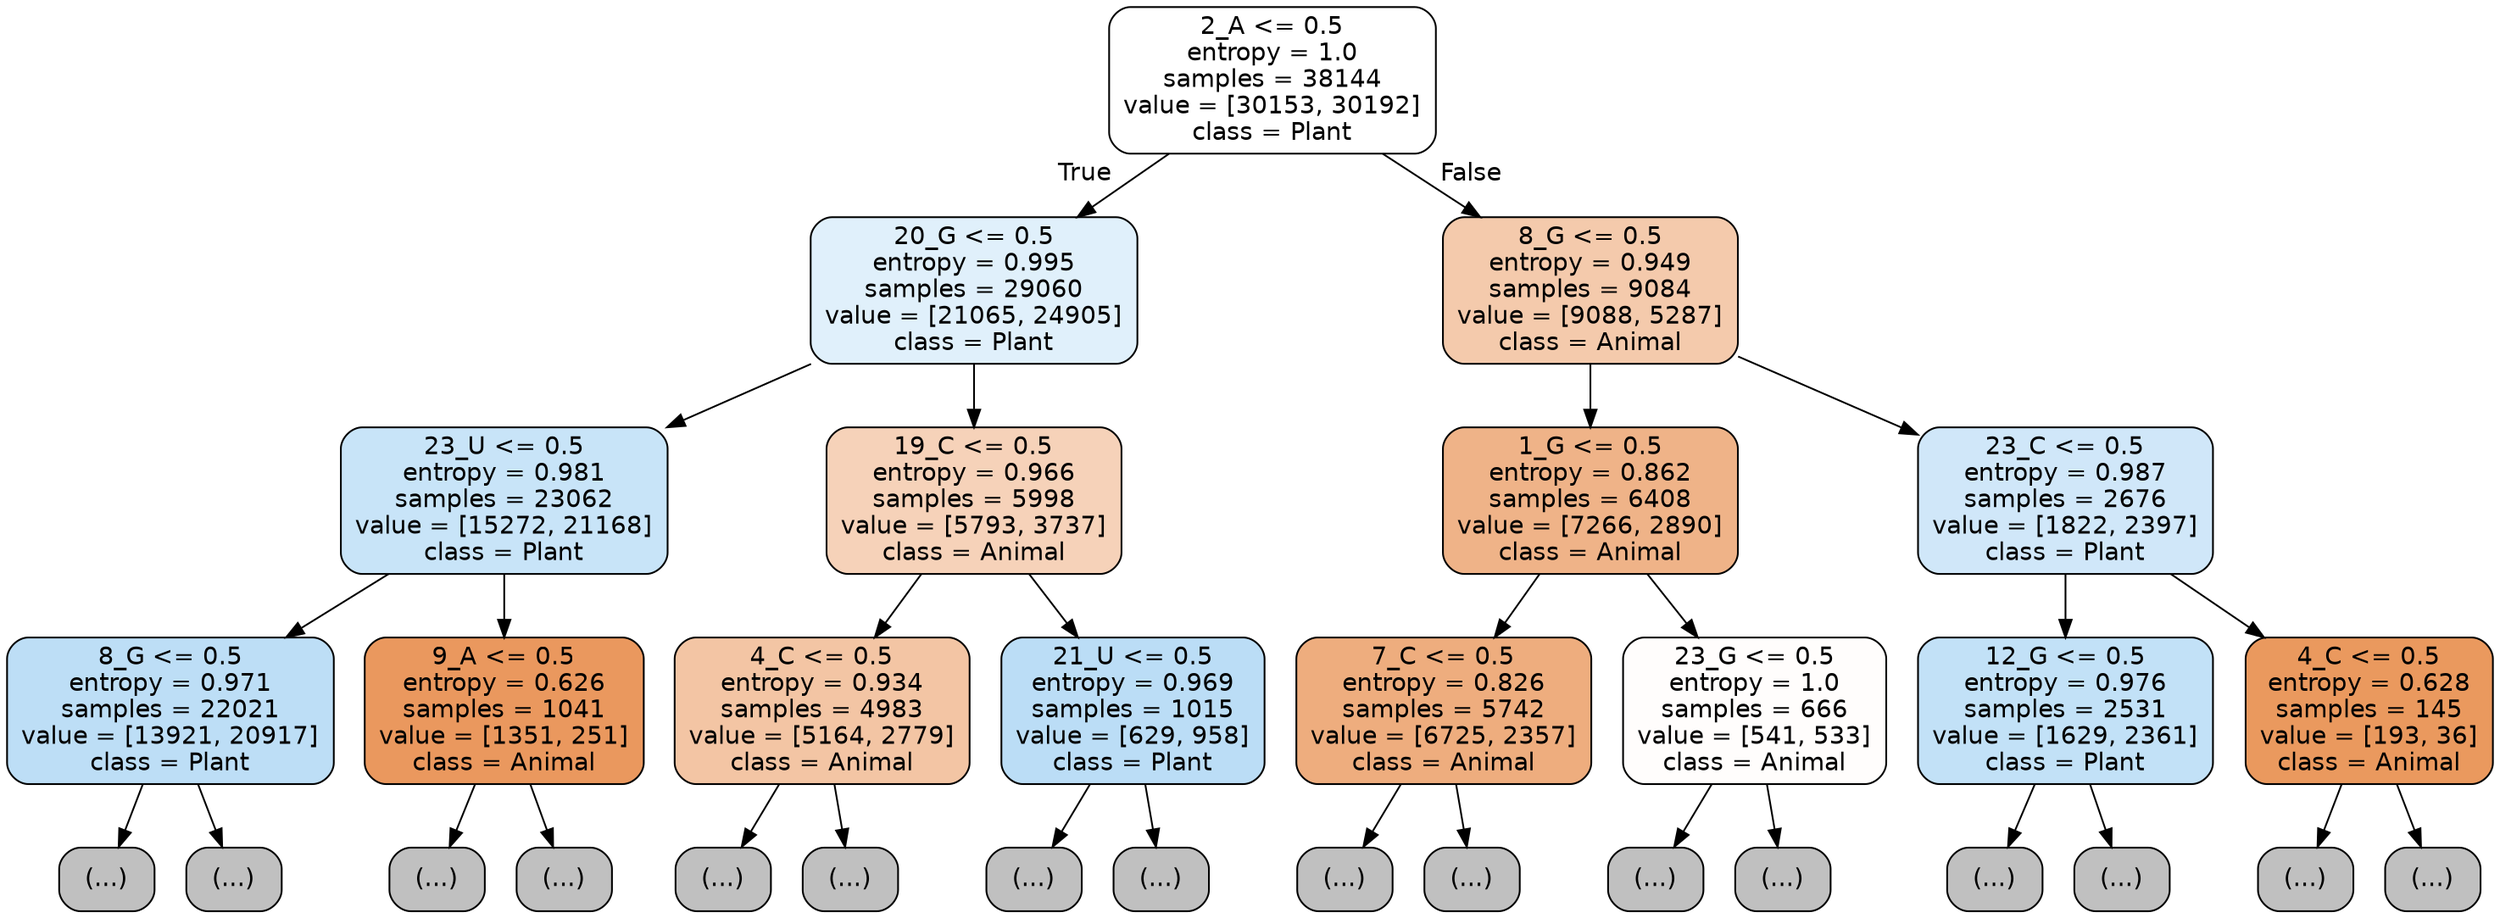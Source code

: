 digraph Tree {
node [shape=box, style="filled, rounded", color="black", fontname="helvetica"] ;
edge [fontname="helvetica"] ;
0 [label="2_A <= 0.5\nentropy = 1.0\nsamples = 38144\nvalue = [30153, 30192]\nclass = Plant", fillcolor="#ffffff"] ;
1 [label="20_G <= 0.5\nentropy = 0.995\nsamples = 29060\nvalue = [21065, 24905]\nclass = Plant", fillcolor="#e0f0fb"] ;
0 -> 1 [labeldistance=2.5, labelangle=45, headlabel="True"] ;
2 [label="23_U <= 0.5\nentropy = 0.981\nsamples = 23062\nvalue = [15272, 21168]\nclass = Plant", fillcolor="#c8e4f8"] ;
1 -> 2 ;
3 [label="8_G <= 0.5\nentropy = 0.971\nsamples = 22021\nvalue = [13921, 20917]\nclass = Plant", fillcolor="#bddef6"] ;
2 -> 3 ;
4 [label="(...)", fillcolor="#C0C0C0"] ;
3 -> 4 ;
6593 [label="(...)", fillcolor="#C0C0C0"] ;
3 -> 6593 ;
8902 [label="9_A <= 0.5\nentropy = 0.626\nsamples = 1041\nvalue = [1351, 251]\nclass = Animal", fillcolor="#ea985e"] ;
2 -> 8902 ;
8903 [label="(...)", fillcolor="#C0C0C0"] ;
8902 -> 8903 ;
9224 [label="(...)", fillcolor="#C0C0C0"] ;
8902 -> 9224 ;
9327 [label="19_C <= 0.5\nentropy = 0.966\nsamples = 5998\nvalue = [5793, 3737]\nclass = Animal", fillcolor="#f6d2b9"] ;
1 -> 9327 ;
9328 [label="4_C <= 0.5\nentropy = 0.934\nsamples = 4983\nvalue = [5164, 2779]\nclass = Animal", fillcolor="#f3c5a4"] ;
9327 -> 9328 ;
9329 [label="(...)", fillcolor="#C0C0C0"] ;
9328 -> 9329 ;
11498 [label="(...)", fillcolor="#C0C0C0"] ;
9328 -> 11498 ;
11979 [label="21_U <= 0.5\nentropy = 0.969\nsamples = 1015\nvalue = [629, 958]\nclass = Plant", fillcolor="#bbddf6"] ;
9327 -> 11979 ;
11980 [label="(...)", fillcolor="#C0C0C0"] ;
11979 -> 11980 ;
12393 [label="(...)", fillcolor="#C0C0C0"] ;
11979 -> 12393 ;
12506 [label="8_G <= 0.5\nentropy = 0.949\nsamples = 9084\nvalue = [9088, 5287]\nclass = Animal", fillcolor="#f4caac"] ;
0 -> 12506 [labeldistance=2.5, labelangle=-45, headlabel="False"] ;
12507 [label="1_G <= 0.5\nentropy = 0.862\nsamples = 6408\nvalue = [7266, 2890]\nclass = Animal", fillcolor="#efb388"] ;
12506 -> 12507 ;
12508 [label="7_C <= 0.5\nentropy = 0.826\nsamples = 5742\nvalue = [6725, 2357]\nclass = Animal", fillcolor="#eead7e"] ;
12507 -> 12508 ;
12509 [label="(...)", fillcolor="#C0C0C0"] ;
12508 -> 12509 ;
14510 [label="(...)", fillcolor="#C0C0C0"] ;
12508 -> 14510 ;
15103 [label="23_G <= 0.5\nentropy = 1.0\nsamples = 666\nvalue = [541, 533]\nclass = Animal", fillcolor="#fffdfc"] ;
12507 -> 15103 ;
15104 [label="(...)", fillcolor="#C0C0C0"] ;
15103 -> 15104 ;
15551 [label="(...)", fillcolor="#C0C0C0"] ;
15103 -> 15551 ;
15584 [label="23_C <= 0.5\nentropy = 0.987\nsamples = 2676\nvalue = [1822, 2397]\nclass = Plant", fillcolor="#d0e7f9"] ;
12506 -> 15584 ;
15585 [label="12_G <= 0.5\nentropy = 0.976\nsamples = 2531\nvalue = [1629, 2361]\nclass = Plant", fillcolor="#c2e1f7"] ;
15584 -> 15585 ;
15586 [label="(...)", fillcolor="#C0C0C0"] ;
15585 -> 15586 ;
16279 [label="(...)", fillcolor="#C0C0C0"] ;
15585 -> 16279 ;
16608 [label="4_C <= 0.5\nentropy = 0.628\nsamples = 145\nvalue = [193, 36]\nclass = Animal", fillcolor="#ea995e"] ;
15584 -> 16608 ;
16609 [label="(...)", fillcolor="#C0C0C0"] ;
16608 -> 16609 ;
16648 [label="(...)", fillcolor="#C0C0C0"] ;
16608 -> 16648 ;
}